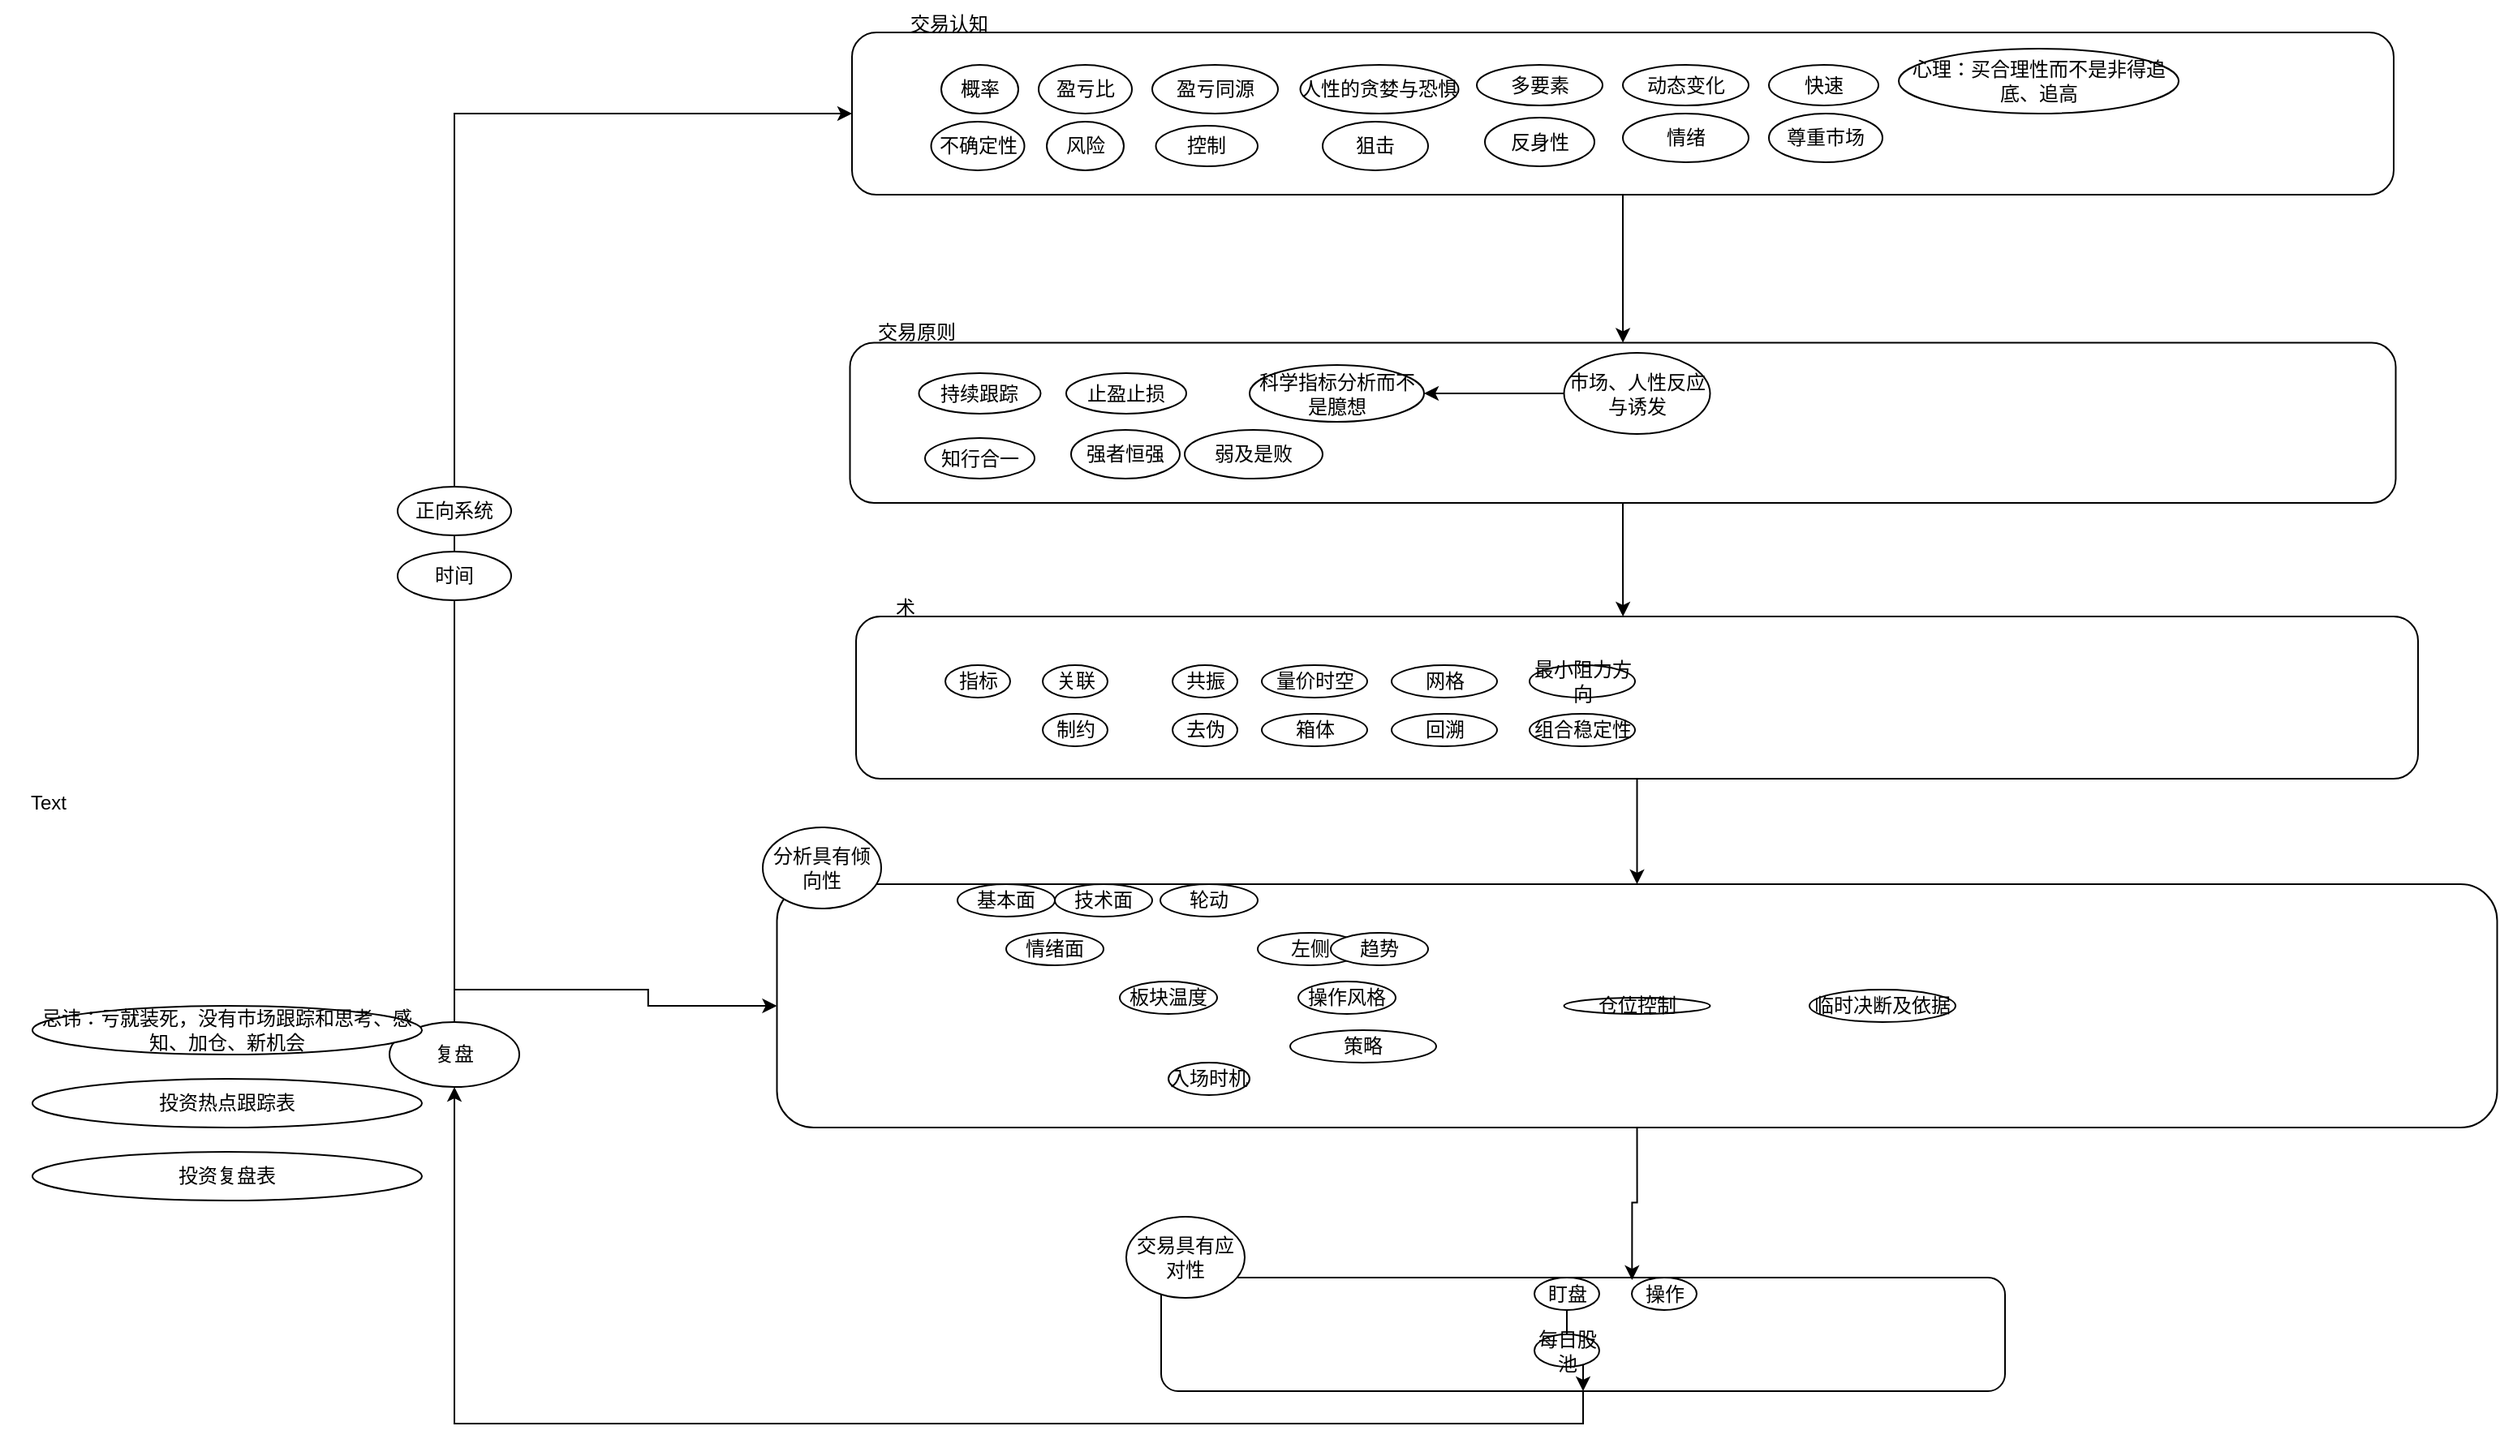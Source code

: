 <mxfile version="16.4.5" type="github">
  <diagram id="Pfbn8oCnvFzZYmGTeNMr" name="Page-1">
    <mxGraphModel dx="2012" dy="1836" grid="1" gridSize="10" guides="1" tooltips="1" connect="1" arrows="1" fold="1" page="1" pageScale="1" pageWidth="827" pageHeight="1169" math="0" shadow="0">
      <root>
        <mxCell id="0" />
        <mxCell id="1" parent="0" />
        <mxCell id="plnkz_P6K2nlOEyKLIr7-22" style="edgeStyle=orthogonalEdgeStyle;rounded=0;orthogonalLoop=1;jettySize=auto;html=1;exitX=0.5;exitY=1;exitDx=0;exitDy=0;" edge="1" parent="1" source="plnkz_P6K2nlOEyKLIr7-1" target="plnkz_P6K2nlOEyKLIr7-2">
          <mxGeometry relative="1" as="geometry" />
        </mxCell>
        <mxCell id="plnkz_P6K2nlOEyKLIr7-1" value="" style="rounded=1;whiteSpace=wrap;html=1;" vertex="1" parent="1">
          <mxGeometry x="245" y="-90" width="950" height="100" as="geometry" />
        </mxCell>
        <mxCell id="plnkz_P6K2nlOEyKLIr7-23" style="edgeStyle=orthogonalEdgeStyle;rounded=0;orthogonalLoop=1;jettySize=auto;html=1;exitX=0.5;exitY=1;exitDx=0;exitDy=0;entryX=0.5;entryY=0;entryDx=0;entryDy=0;" edge="1" parent="1">
          <mxGeometry relative="1" as="geometry">
            <mxPoint x="800" y="160" as="sourcePoint" />
            <mxPoint x="800" y="195" as="targetPoint" />
          </mxGeometry>
        </mxCell>
        <mxCell id="plnkz_P6K2nlOEyKLIr7-83" style="edgeStyle=orthogonalEdgeStyle;rounded=0;orthogonalLoop=1;jettySize=auto;html=1;exitX=0.5;exitY=1;exitDx=0;exitDy=0;entryX=0.491;entryY=0;entryDx=0;entryDy=0;entryPerimeter=0;" edge="1" parent="1" source="plnkz_P6K2nlOEyKLIr7-2" target="plnkz_P6K2nlOEyKLIr7-3">
          <mxGeometry relative="1" as="geometry" />
        </mxCell>
        <mxCell id="plnkz_P6K2nlOEyKLIr7-2" value="" style="rounded=1;whiteSpace=wrap;html=1;" vertex="1" parent="1">
          <mxGeometry x="243.75" y="101.25" width="952.5" height="98.75" as="geometry" />
        </mxCell>
        <mxCell id="plnkz_P6K2nlOEyKLIr7-25" style="edgeStyle=orthogonalEdgeStyle;rounded=0;orthogonalLoop=1;jettySize=auto;html=1;exitX=0.5;exitY=1;exitDx=0;exitDy=0;entryX=0.5;entryY=0;entryDx=0;entryDy=0;" edge="1" parent="1" source="plnkz_P6K2nlOEyKLIr7-3" target="plnkz_P6K2nlOEyKLIr7-17">
          <mxGeometry relative="1" as="geometry" />
        </mxCell>
        <mxCell id="plnkz_P6K2nlOEyKLIr7-3" value="" style="rounded=1;whiteSpace=wrap;html=1;" vertex="1" parent="1">
          <mxGeometry x="247.5" y="270" width="962.5" height="100" as="geometry" />
        </mxCell>
        <mxCell id="plnkz_P6K2nlOEyKLIr7-4" value="指标" style="ellipse;whiteSpace=wrap;html=1;" vertex="1" parent="1">
          <mxGeometry x="302.5" y="300" width="40" height="20" as="geometry" />
        </mxCell>
        <mxCell id="plnkz_P6K2nlOEyKLIr7-5" value="关联" style="ellipse;whiteSpace=wrap;html=1;" vertex="1" parent="1">
          <mxGeometry x="362.5" y="300" width="40" height="20" as="geometry" />
        </mxCell>
        <mxCell id="plnkz_P6K2nlOEyKLIr7-6" value="制约" style="ellipse;whiteSpace=wrap;html=1;" vertex="1" parent="1">
          <mxGeometry x="362.5" y="330" width="40" height="20" as="geometry" />
        </mxCell>
        <mxCell id="plnkz_P6K2nlOEyKLIr7-7" value="去伪" style="ellipse;whiteSpace=wrap;html=1;" vertex="1" parent="1">
          <mxGeometry x="442.5" y="330" width="40" height="20" as="geometry" />
        </mxCell>
        <mxCell id="plnkz_P6K2nlOEyKLIr7-8" value="持续跟踪" style="ellipse;whiteSpace=wrap;html=1;" vertex="1" parent="1">
          <mxGeometry x="286.25" y="120" width="75" height="25" as="geometry" />
        </mxCell>
        <mxCell id="plnkz_P6K2nlOEyKLIr7-16" style="edgeStyle=orthogonalEdgeStyle;rounded=0;orthogonalLoop=1;jettySize=auto;html=1;exitX=0.5;exitY=0;exitDx=0;exitDy=0;entryX=0;entryY=0.5;entryDx=0;entryDy=0;" edge="1" parent="1" source="plnkz_P6K2nlOEyKLIr7-11" target="plnkz_P6K2nlOEyKLIr7-1">
          <mxGeometry relative="1" as="geometry">
            <Array as="points">
              <mxPoint y="540" />
              <mxPoint y="120" />
            </Array>
          </mxGeometry>
        </mxCell>
        <mxCell id="plnkz_P6K2nlOEyKLIr7-29" style="edgeStyle=orthogonalEdgeStyle;rounded=0;orthogonalLoop=1;jettySize=auto;html=1;exitX=0.5;exitY=0;exitDx=0;exitDy=0;entryX=0;entryY=0.5;entryDx=0;entryDy=0;" edge="1" parent="1" source="plnkz_P6K2nlOEyKLIr7-11" target="plnkz_P6K2nlOEyKLIr7-17">
          <mxGeometry relative="1" as="geometry" />
        </mxCell>
        <mxCell id="plnkz_P6K2nlOEyKLIr7-11" value="复盘" style="ellipse;whiteSpace=wrap;html=1;" vertex="1" parent="1">
          <mxGeometry x="-40" y="520" width="80" height="40" as="geometry" />
        </mxCell>
        <mxCell id="plnkz_P6K2nlOEyKLIr7-15" style="edgeStyle=orthogonalEdgeStyle;rounded=0;orthogonalLoop=1;jettySize=auto;html=1;exitX=0.5;exitY=1;exitDx=0;exitDy=0;entryX=0.5;entryY=1;entryDx=0;entryDy=0;" edge="1" parent="1" source="plnkz_P6K2nlOEyKLIr7-12" target="plnkz_P6K2nlOEyKLIr7-11">
          <mxGeometry relative="1" as="geometry" />
        </mxCell>
        <mxCell id="plnkz_P6K2nlOEyKLIr7-12" value="" style="rounded=1;whiteSpace=wrap;html=1;" vertex="1" parent="1">
          <mxGeometry x="435.5" y="677.5" width="520" height="70" as="geometry" />
        </mxCell>
        <mxCell id="plnkz_P6K2nlOEyKLIr7-84" style="edgeStyle=orthogonalEdgeStyle;rounded=0;orthogonalLoop=1;jettySize=auto;html=1;exitX=0.5;exitY=1;exitDx=0;exitDy=0;" edge="1" parent="1" source="plnkz_P6K2nlOEyKLIr7-13" target="plnkz_P6K2nlOEyKLIr7-12">
          <mxGeometry relative="1" as="geometry" />
        </mxCell>
        <mxCell id="plnkz_P6K2nlOEyKLIr7-13" value="盯盘" style="ellipse;whiteSpace=wrap;html=1;" vertex="1" parent="1">
          <mxGeometry x="665.5" y="677.5" width="40" height="20" as="geometry" />
        </mxCell>
        <mxCell id="plnkz_P6K2nlOEyKLIr7-14" value="操作" style="ellipse;whiteSpace=wrap;html=1;" vertex="1" parent="1">
          <mxGeometry x="725.5" y="677.5" width="40" height="20" as="geometry" />
        </mxCell>
        <mxCell id="plnkz_P6K2nlOEyKLIr7-26" style="edgeStyle=orthogonalEdgeStyle;rounded=0;orthogonalLoop=1;jettySize=auto;html=1;exitX=0.5;exitY=1;exitDx=0;exitDy=0;entryX=0.558;entryY=0.022;entryDx=0;entryDy=0;entryPerimeter=0;" edge="1" parent="1" source="plnkz_P6K2nlOEyKLIr7-17" target="plnkz_P6K2nlOEyKLIr7-12">
          <mxGeometry relative="1" as="geometry" />
        </mxCell>
        <mxCell id="plnkz_P6K2nlOEyKLIr7-17" value="" style="rounded=1;whiteSpace=wrap;html=1;" vertex="1" parent="1">
          <mxGeometry x="198.75" y="435" width="1060" height="150" as="geometry" />
        </mxCell>
        <mxCell id="plnkz_P6K2nlOEyKLIr7-18" value="板块温度" style="ellipse;whiteSpace=wrap;html=1;" vertex="1" parent="1">
          <mxGeometry x="410" y="495" width="60" height="20" as="geometry" />
        </mxCell>
        <mxCell id="plnkz_P6K2nlOEyKLIr7-19" value="操作风格" style="ellipse;whiteSpace=wrap;html=1;" vertex="1" parent="1">
          <mxGeometry x="520" y="495" width="60" height="20" as="geometry" />
        </mxCell>
        <mxCell id="plnkz_P6K2nlOEyKLIr7-20" value="仓位控制" style="ellipse;whiteSpace=wrap;html=1;" vertex="1" parent="1">
          <mxGeometry x="683.75" y="505" width="90" height="10" as="geometry" />
        </mxCell>
        <mxCell id="plnkz_P6K2nlOEyKLIr7-21" value="临时决断及依据" style="ellipse;whiteSpace=wrap;html=1;" vertex="1" parent="1">
          <mxGeometry x="835" y="500" width="90" height="20" as="geometry" />
        </mxCell>
        <mxCell id="plnkz_P6K2nlOEyKLIr7-28" value="基本面" style="ellipse;whiteSpace=wrap;html=1;" vertex="1" parent="1">
          <mxGeometry x="310" y="435" width="60" height="20" as="geometry" />
        </mxCell>
        <mxCell id="plnkz_P6K2nlOEyKLIr7-30" value="Text" style="text;html=1;strokeColor=none;fillColor=none;align=center;verticalAlign=middle;whiteSpace=wrap;rounded=0;" vertex="1" parent="1">
          <mxGeometry x="-280" y="370" width="60" height="30" as="geometry" />
        </mxCell>
        <mxCell id="plnkz_P6K2nlOEyKLIr7-31" value="技术面" style="ellipse;whiteSpace=wrap;html=1;" vertex="1" parent="1">
          <mxGeometry x="370" y="435" width="60" height="20" as="geometry" />
        </mxCell>
        <mxCell id="plnkz_P6K2nlOEyKLIr7-33" value="情绪面" style="ellipse;whiteSpace=wrap;html=1;" vertex="1" parent="1">
          <mxGeometry x="340" y="465" width="60" height="20" as="geometry" />
        </mxCell>
        <mxCell id="plnkz_P6K2nlOEyKLIr7-34" value="策略" style="ellipse;whiteSpace=wrap;html=1;" vertex="1" parent="1">
          <mxGeometry x="515" y="525" width="90" height="20" as="geometry" />
        </mxCell>
        <mxCell id="plnkz_P6K2nlOEyKLIr7-35" value="共振" style="ellipse;whiteSpace=wrap;html=1;" vertex="1" parent="1">
          <mxGeometry x="442.5" y="300" width="40" height="20" as="geometry" />
        </mxCell>
        <mxCell id="plnkz_P6K2nlOEyKLIr7-36" value="轮动" style="ellipse;whiteSpace=wrap;html=1;" vertex="1" parent="1">
          <mxGeometry x="435" y="435" width="60" height="20" as="geometry" />
        </mxCell>
        <mxCell id="plnkz_P6K2nlOEyKLIr7-37" value="知行合一" style="ellipse;whiteSpace=wrap;html=1;" vertex="1" parent="1">
          <mxGeometry x="290" y="160" width="67.5" height="25" as="geometry" />
        </mxCell>
        <mxCell id="plnkz_P6K2nlOEyKLIr7-38" value="概率" style="ellipse;whiteSpace=wrap;html=1;" vertex="1" parent="1">
          <mxGeometry x="300" y="-70" width="47.5" height="30" as="geometry" />
        </mxCell>
        <mxCell id="plnkz_P6K2nlOEyKLIr7-39" value="不确定性" style="ellipse;whiteSpace=wrap;html=1;" vertex="1" parent="1">
          <mxGeometry x="293.75" y="-35" width="57.5" height="30" as="geometry" />
        </mxCell>
        <mxCell id="plnkz_P6K2nlOEyKLIr7-40" value="盈亏比" style="ellipse;whiteSpace=wrap;html=1;" vertex="1" parent="1">
          <mxGeometry x="360" y="-70" width="57.5" height="30" as="geometry" />
        </mxCell>
        <mxCell id="plnkz_P6K2nlOEyKLIr7-41" value="风险" style="ellipse;whiteSpace=wrap;html=1;" vertex="1" parent="1">
          <mxGeometry x="365" y="-35" width="47.5" height="30" as="geometry" />
        </mxCell>
        <mxCell id="plnkz_P6K2nlOEyKLIr7-42" value="盈亏同源" style="ellipse;whiteSpace=wrap;html=1;" vertex="1" parent="1">
          <mxGeometry x="430" y="-70" width="77.5" height="30" as="geometry" />
        </mxCell>
        <mxCell id="plnkz_P6K2nlOEyKLIr7-43" value="控制" style="ellipse;whiteSpace=wrap;html=1;" vertex="1" parent="1">
          <mxGeometry x="432.25" y="-32.5" width="62.75" height="25" as="geometry" />
        </mxCell>
        <mxCell id="plnkz_P6K2nlOEyKLIr7-44" value="人性的贪婪与恐惧" style="ellipse;whiteSpace=wrap;html=1;" vertex="1" parent="1">
          <mxGeometry x="521.25" y="-70" width="97.5" height="30" as="geometry" />
        </mxCell>
        <mxCell id="plnkz_P6K2nlOEyKLIr7-45" value="狙击" style="ellipse;whiteSpace=wrap;html=1;" vertex="1" parent="1">
          <mxGeometry x="535" y="-35" width="65" height="30" as="geometry" />
        </mxCell>
        <mxCell id="plnkz_P6K2nlOEyKLIr7-46" value="多要素" style="ellipse;whiteSpace=wrap;html=1;" vertex="1" parent="1">
          <mxGeometry x="630" y="-70" width="77.5" height="25" as="geometry" />
        </mxCell>
        <mxCell id="plnkz_P6K2nlOEyKLIr7-47" value="反身性" style="ellipse;whiteSpace=wrap;html=1;" vertex="1" parent="1">
          <mxGeometry x="635" y="-37.5" width="67.5" height="30" as="geometry" />
        </mxCell>
        <mxCell id="plnkz_P6K2nlOEyKLIr7-48" value="动态变化" style="ellipse;whiteSpace=wrap;html=1;" vertex="1" parent="1">
          <mxGeometry x="720" y="-70" width="77.5" height="25" as="geometry" />
        </mxCell>
        <mxCell id="plnkz_P6K2nlOEyKLIr7-49" value="入场时机" style="ellipse;whiteSpace=wrap;html=1;" vertex="1" parent="1">
          <mxGeometry x="440" y="545" width="50" height="20" as="geometry" />
        </mxCell>
        <mxCell id="plnkz_P6K2nlOEyKLIr7-50" value="止盈止损" style="ellipse;whiteSpace=wrap;html=1;" vertex="1" parent="1">
          <mxGeometry x="377" y="120" width="74" height="25" as="geometry" />
        </mxCell>
        <mxCell id="plnkz_P6K2nlOEyKLIr7-51" value="量价时空" style="ellipse;whiteSpace=wrap;html=1;" vertex="1" parent="1">
          <mxGeometry x="497.5" y="300" width="65" height="20" as="geometry" />
        </mxCell>
        <mxCell id="plnkz_P6K2nlOEyKLIr7-52" value="箱体" style="ellipse;whiteSpace=wrap;html=1;" vertex="1" parent="1">
          <mxGeometry x="497.5" y="330" width="65" height="20" as="geometry" />
        </mxCell>
        <mxCell id="plnkz_P6K2nlOEyKLIr7-53" value="网格" style="ellipse;whiteSpace=wrap;html=1;" vertex="1" parent="1">
          <mxGeometry x="577.5" y="300" width="65" height="20" as="geometry" />
        </mxCell>
        <mxCell id="plnkz_P6K2nlOEyKLIr7-54" value="强者恒强" style="ellipse;whiteSpace=wrap;html=1;" vertex="1" parent="1">
          <mxGeometry x="380" y="155" width="67" height="30" as="geometry" />
        </mxCell>
        <mxCell id="plnkz_P6K2nlOEyKLIr7-55" value="弱及是败" style="ellipse;whiteSpace=wrap;html=1;" vertex="1" parent="1">
          <mxGeometry x="450" y="155" width="85" height="30" as="geometry" />
        </mxCell>
        <mxCell id="plnkz_P6K2nlOEyKLIr7-56" value="尊重市场" style="ellipse;whiteSpace=wrap;html=1;" vertex="1" parent="1">
          <mxGeometry x="810" y="-40" width="70" height="30" as="geometry" />
        </mxCell>
        <mxCell id="plnkz_P6K2nlOEyKLIr7-57" value="回溯" style="ellipse;whiteSpace=wrap;html=1;" vertex="1" parent="1">
          <mxGeometry x="577.5" y="330" width="65" height="20" as="geometry" />
        </mxCell>
        <mxCell id="plnkz_P6K2nlOEyKLIr7-58" value="快速" style="ellipse;whiteSpace=wrap;html=1;" vertex="1" parent="1">
          <mxGeometry x="810" y="-70" width="67.5" height="25" as="geometry" />
        </mxCell>
        <mxCell id="plnkz_P6K2nlOEyKLIr7-59" value="时间" style="ellipse;whiteSpace=wrap;html=1;" vertex="1" parent="1">
          <mxGeometry x="-35" y="230" width="70" height="30" as="geometry" />
        </mxCell>
        <mxCell id="plnkz_P6K2nlOEyKLIr7-61" value="正向系统" style="ellipse;whiteSpace=wrap;html=1;" vertex="1" parent="1">
          <mxGeometry x="-35" y="190" width="70" height="30" as="geometry" />
        </mxCell>
        <mxCell id="plnkz_P6K2nlOEyKLIr7-62" value="科学指标分析而不是臆想" style="ellipse;whiteSpace=wrap;html=1;" vertex="1" parent="1">
          <mxGeometry x="490" y="115" width="107.5" height="35" as="geometry" />
        </mxCell>
        <mxCell id="plnkz_P6K2nlOEyKLIr7-64" style="edgeStyle=orthogonalEdgeStyle;rounded=0;orthogonalLoop=1;jettySize=auto;html=1;exitX=0;exitY=0.5;exitDx=0;exitDy=0;entryX=1;entryY=0.5;entryDx=0;entryDy=0;" edge="1" parent="1" source="plnkz_P6K2nlOEyKLIr7-63" target="plnkz_P6K2nlOEyKLIr7-62">
          <mxGeometry relative="1" as="geometry" />
        </mxCell>
        <mxCell id="plnkz_P6K2nlOEyKLIr7-63" value="市场、人性反应与诱发" style="ellipse;whiteSpace=wrap;html=1;" vertex="1" parent="1">
          <mxGeometry x="683.75" y="107.5" width="90" height="50" as="geometry" />
        </mxCell>
        <mxCell id="plnkz_P6K2nlOEyKLIr7-65" value="情绪" style="ellipse;whiteSpace=wrap;html=1;" vertex="1" parent="1">
          <mxGeometry x="720" y="-40" width="77.5" height="30" as="geometry" />
        </mxCell>
        <mxCell id="plnkz_P6K2nlOEyKLIr7-66" value="忌讳：亏就装死，没有市场跟踪和思考、感知、加仓、新机会" style="ellipse;whiteSpace=wrap;html=1;" vertex="1" parent="1">
          <mxGeometry x="-260" y="510" width="240" height="30" as="geometry" />
        </mxCell>
        <mxCell id="plnkz_P6K2nlOEyKLIr7-68" value="左侧" style="ellipse;whiteSpace=wrap;html=1;" vertex="1" parent="1">
          <mxGeometry x="495" y="465" width="65" height="20" as="geometry" />
        </mxCell>
        <mxCell id="plnkz_P6K2nlOEyKLIr7-69" value="趋势" style="ellipse;whiteSpace=wrap;html=1;" vertex="1" parent="1">
          <mxGeometry x="540" y="465" width="60" height="20" as="geometry" />
        </mxCell>
        <mxCell id="plnkz_P6K2nlOEyKLIr7-70" value="最小阻力方向" style="ellipse;whiteSpace=wrap;html=1;" vertex="1" parent="1">
          <mxGeometry x="662.5" y="300" width="65" height="20" as="geometry" />
        </mxCell>
        <mxCell id="plnkz_P6K2nlOEyKLIr7-71" value="分析具有倾向性" style="ellipse;whiteSpace=wrap;html=1;" vertex="1" parent="1">
          <mxGeometry x="190" y="400" width="73" height="50" as="geometry" />
        </mxCell>
        <mxCell id="plnkz_P6K2nlOEyKLIr7-72" value="交易具有应对性" style="ellipse;whiteSpace=wrap;html=1;" vertex="1" parent="1">
          <mxGeometry x="414" y="640" width="73" height="50" as="geometry" />
        </mxCell>
        <mxCell id="plnkz_P6K2nlOEyKLIr7-73" value="组合稳定性" style="ellipse;whiteSpace=wrap;html=1;" vertex="1" parent="1">
          <mxGeometry x="662.5" y="330" width="65" height="20" as="geometry" />
        </mxCell>
        <mxCell id="plnkz_P6K2nlOEyKLIr7-74" value="心理：买合理性而不是非得追底、追高" style="ellipse;whiteSpace=wrap;html=1;" vertex="1" parent="1">
          <mxGeometry x="890" y="-80" width="172.5" height="40" as="geometry" />
        </mxCell>
        <mxCell id="plnkz_P6K2nlOEyKLIr7-76" value="每日股池" style="ellipse;whiteSpace=wrap;html=1;" vertex="1" parent="1">
          <mxGeometry x="665.5" y="712.5" width="40" height="20" as="geometry" />
        </mxCell>
        <mxCell id="plnkz_P6K2nlOEyKLIr7-77" value="投资热点跟踪表" style="ellipse;whiteSpace=wrap;html=1;" vertex="1" parent="1">
          <mxGeometry x="-260" y="555" width="240" height="30" as="geometry" />
        </mxCell>
        <mxCell id="plnkz_P6K2nlOEyKLIr7-78" value="投资复盘表" style="ellipse;whiteSpace=wrap;html=1;" vertex="1" parent="1">
          <mxGeometry x="-260" y="600" width="240" height="30" as="geometry" />
        </mxCell>
        <mxCell id="plnkz_P6K2nlOEyKLIr7-80" value="交易认知" style="text;html=1;strokeColor=none;fillColor=none;align=center;verticalAlign=middle;whiteSpace=wrap;rounded=0;" vertex="1" parent="1">
          <mxGeometry x="275" y="-110" width="60" height="30" as="geometry" />
        </mxCell>
        <mxCell id="plnkz_P6K2nlOEyKLIr7-81" value="交易原则" style="text;html=1;strokeColor=none;fillColor=none;align=center;verticalAlign=middle;whiteSpace=wrap;rounded=0;" vertex="1" parent="1">
          <mxGeometry x="255" y="80" width="60" height="30" as="geometry" />
        </mxCell>
        <mxCell id="plnkz_P6K2nlOEyKLIr7-82" value="术" style="text;html=1;strokeColor=none;fillColor=none;align=center;verticalAlign=middle;whiteSpace=wrap;rounded=0;" vertex="1" parent="1">
          <mxGeometry x="247.5" y="250" width="60" height="30" as="geometry" />
        </mxCell>
      </root>
    </mxGraphModel>
  </diagram>
</mxfile>
